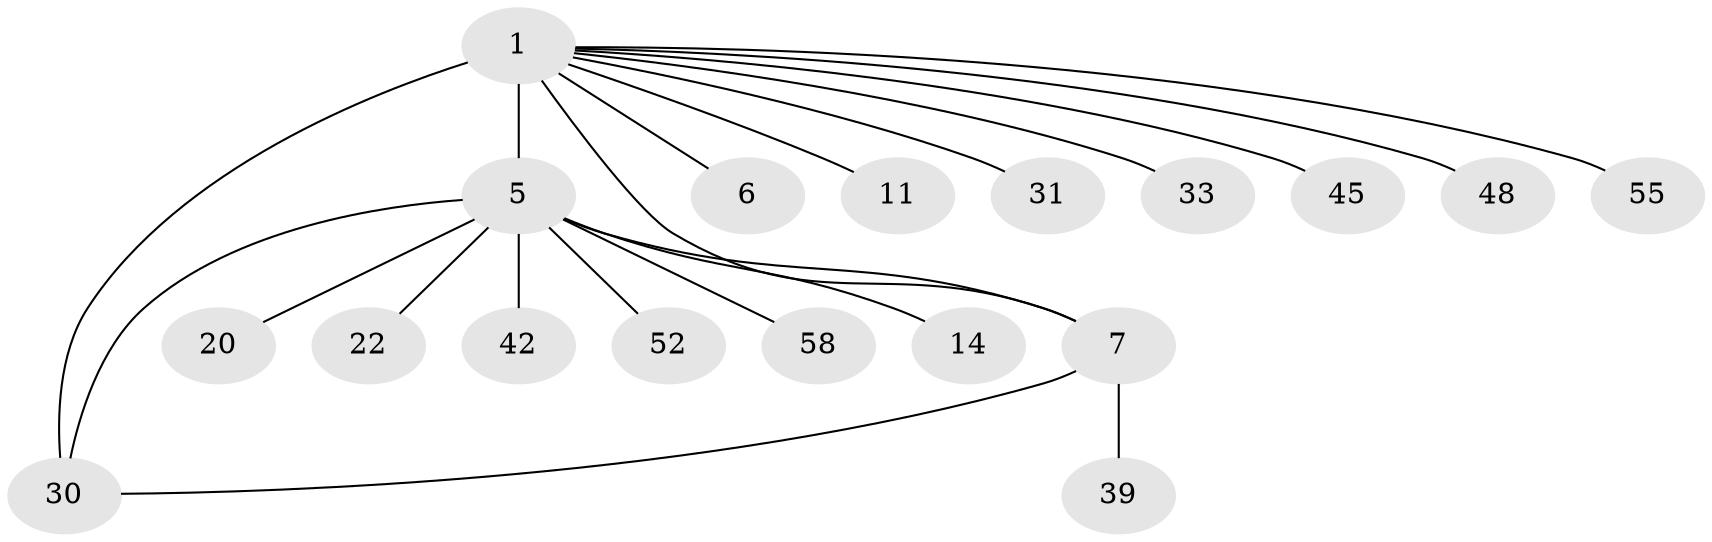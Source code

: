 // original degree distribution, {4: 0.06896551724137931, 12: 0.017241379310344827, 7: 0.034482758620689655, 3: 0.08620689655172414, 1: 0.5689655172413793, 5: 0.06896551724137931, 2: 0.1206896551724138, 10: 0.017241379310344827, 6: 0.017241379310344827}
// Generated by graph-tools (version 1.1) at 2025/18/03/04/25 18:18:02]
// undirected, 18 vertices, 20 edges
graph export_dot {
graph [start="1"]
  node [color=gray90,style=filled];
  1 [super="+3+2"];
  5 [super="+34+12+9"];
  6;
  7 [super="+40+51+38+8"];
  11;
  14 [super="+49+47"];
  20;
  22;
  30 [super="+56"];
  31;
  33;
  39;
  42;
  45;
  48;
  52;
  55;
  58;
  1 -- 5 [weight=7];
  1 -- 11;
  1 -- 33;
  1 -- 6;
  1 -- 7;
  1 -- 45;
  1 -- 48;
  1 -- 55;
  1 -- 30 [weight=2];
  1 -- 31;
  5 -- 42;
  5 -- 30;
  5 -- 7;
  5 -- 14;
  5 -- 20;
  5 -- 52;
  5 -- 22;
  5 -- 58;
  7 -- 39;
  7 -- 30;
}
